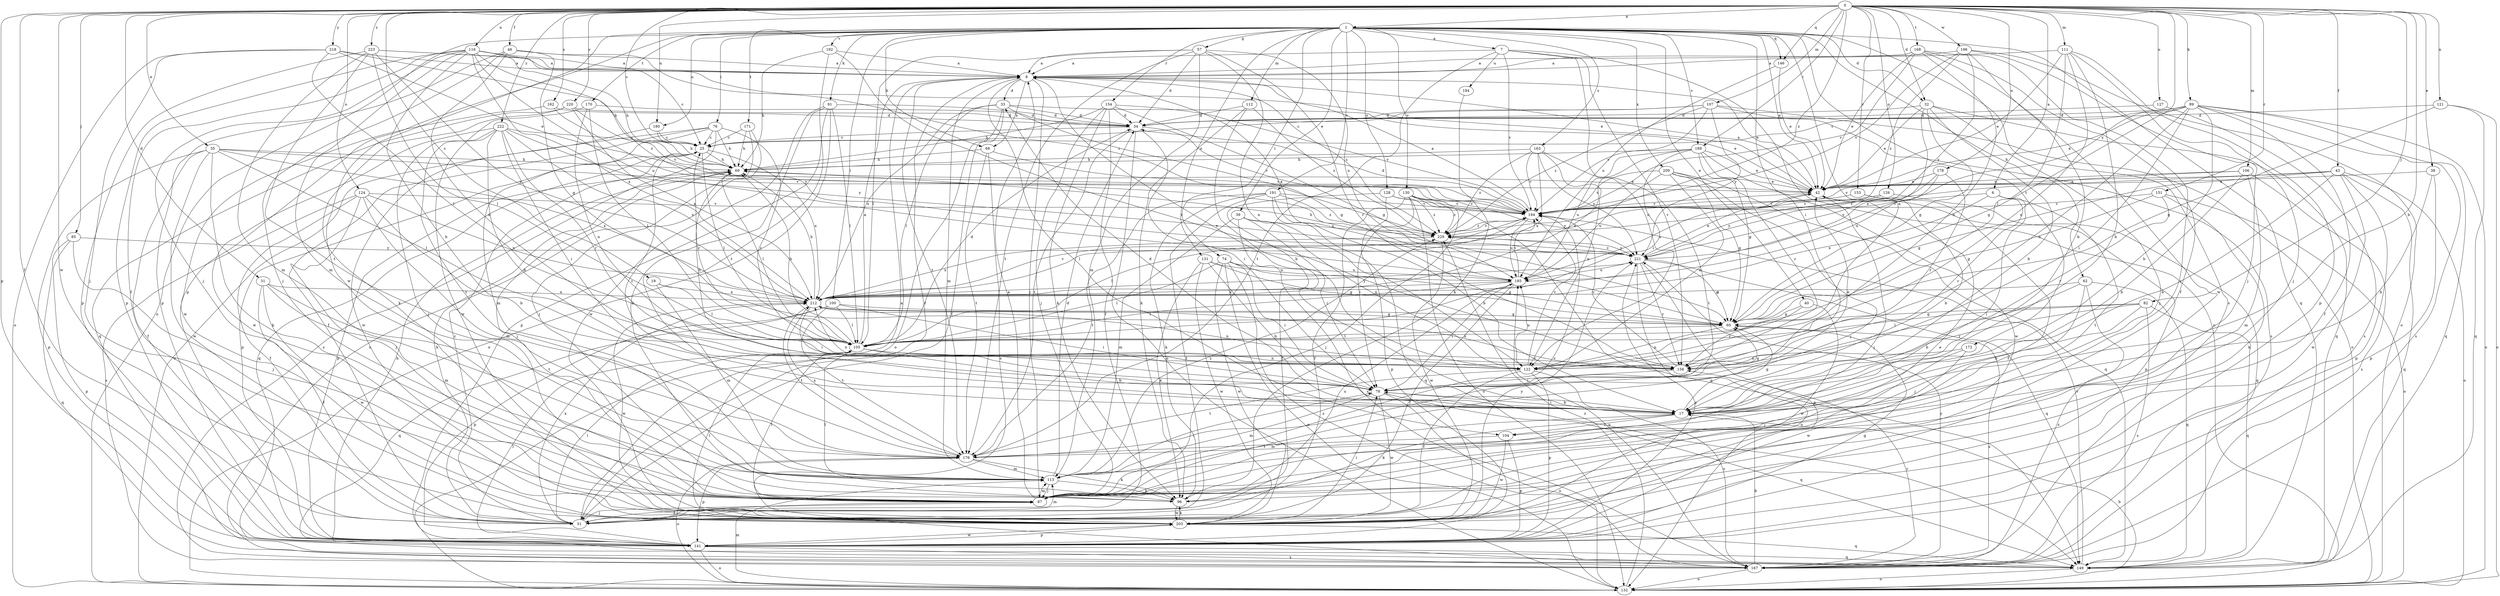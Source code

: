 strict digraph  {
0;
1;
6;
7;
8;
17;
19;
25;
31;
32;
33;
34;
35;
38;
39;
40;
42;
43;
46;
51;
57;
60;
62;
68;
69;
74;
76;
78;
82;
85;
87;
89;
91;
96;
100;
104;
105;
106;
107;
111;
112;
113;
116;
121;
122;
124;
126;
127;
128;
130;
131;
132;
141;
146;
149;
151;
153;
154;
158;
162;
163;
167;
168;
170;
171;
172;
176;
178;
180;
184;
185;
189;
191;
192;
194;
196;
203;
209;
212;
218;
220;
221;
222;
223;
229;
0 -> 1  [label=a];
0 -> 6  [label=a];
0 -> 17  [label=b];
0 -> 19  [label=c];
0 -> 25  [label=c];
0 -> 31  [label=d];
0 -> 32  [label=d];
0 -> 35  [label=e];
0 -> 38  [label=e];
0 -> 43  [label=f];
0 -> 46  [label=f];
0 -> 51  [label=f];
0 -> 82  [label=j];
0 -> 85  [label=j];
0 -> 89  [label=k];
0 -> 106  [label=m];
0 -> 107  [label=m];
0 -> 111  [label=m];
0 -> 116  [label=n];
0 -> 121  [label=n];
0 -> 124  [label=o];
0 -> 126  [label=o];
0 -> 127  [label=o];
0 -> 141  [label=p];
0 -> 146  [label=q];
0 -> 151  [label=r];
0 -> 153  [label=r];
0 -> 162  [label=s];
0 -> 168  [label=t];
0 -> 178  [label=u];
0 -> 180  [label=u];
0 -> 189  [label=v];
0 -> 196  [label=w];
0 -> 203  [label=w];
0 -> 218  [label=y];
0 -> 220  [label=y];
0 -> 221  [label=y];
0 -> 222  [label=z];
0 -> 223  [label=z];
0 -> 229  [label=z];
1 -> 7  [label=a];
1 -> 32  [label=d];
1 -> 39  [label=e];
1 -> 40  [label=e];
1 -> 42  [label=e];
1 -> 57  [label=g];
1 -> 62  [label=h];
1 -> 68  [label=h];
1 -> 74  [label=i];
1 -> 76  [label=i];
1 -> 78  [label=i];
1 -> 91  [label=k];
1 -> 100  [label=l];
1 -> 112  [label=m];
1 -> 122  [label=n];
1 -> 128  [label=o];
1 -> 130  [label=o];
1 -> 131  [label=o];
1 -> 132  [label=o];
1 -> 141  [label=p];
1 -> 146  [label=q];
1 -> 149  [label=q];
1 -> 154  [label=r];
1 -> 163  [label=s];
1 -> 167  [label=s];
1 -> 170  [label=t];
1 -> 171  [label=t];
1 -> 172  [label=t];
1 -> 180  [label=u];
1 -> 189  [label=v];
1 -> 191  [label=v];
1 -> 192  [label=v];
1 -> 203  [label=w];
1 -> 209  [label=x];
6 -> 104  [label=l];
6 -> 158  [label=r];
6 -> 176  [label=t];
6 -> 194  [label=v];
6 -> 212  [label=x];
7 -> 8  [label=a];
7 -> 122  [label=n];
7 -> 132  [label=o];
7 -> 158  [label=r];
7 -> 176  [label=t];
7 -> 184  [label=u];
7 -> 194  [label=v];
8 -> 33  [label=d];
8 -> 42  [label=e];
8 -> 51  [label=f];
8 -> 68  [label=h];
8 -> 87  [label=j];
8 -> 104  [label=l];
8 -> 113  [label=m];
8 -> 122  [label=n];
8 -> 176  [label=t];
8 -> 229  [label=z];
17 -> 25  [label=c];
17 -> 33  [label=d];
17 -> 60  [label=g];
17 -> 78  [label=i];
17 -> 96  [label=k];
17 -> 104  [label=l];
17 -> 113  [label=m];
19 -> 105  [label=l];
19 -> 113  [label=m];
19 -> 212  [label=x];
25 -> 69  [label=h];
25 -> 105  [label=l];
25 -> 141  [label=p];
25 -> 149  [label=q];
25 -> 212  [label=x];
31 -> 51  [label=f];
31 -> 113  [label=m];
31 -> 176  [label=t];
31 -> 203  [label=w];
31 -> 212  [label=x];
32 -> 17  [label=b];
32 -> 34  [label=d];
32 -> 42  [label=e];
32 -> 60  [label=g];
32 -> 87  [label=j];
32 -> 149  [label=q];
32 -> 212  [label=x];
33 -> 34  [label=d];
33 -> 42  [label=e];
33 -> 51  [label=f];
33 -> 60  [label=g];
33 -> 105  [label=l];
33 -> 132  [label=o];
33 -> 212  [label=x];
34 -> 25  [label=c];
34 -> 78  [label=i];
34 -> 132  [label=o];
34 -> 176  [label=t];
34 -> 194  [label=v];
35 -> 51  [label=f];
35 -> 69  [label=h];
35 -> 96  [label=k];
35 -> 105  [label=l];
35 -> 141  [label=p];
35 -> 194  [label=v];
35 -> 203  [label=w];
35 -> 212  [label=x];
38 -> 17  [label=b];
38 -> 42  [label=e];
38 -> 141  [label=p];
39 -> 78  [label=i];
39 -> 113  [label=m];
39 -> 122  [label=n];
39 -> 167  [label=s];
39 -> 229  [label=z];
40 -> 60  [label=g];
40 -> 158  [label=r];
40 -> 203  [label=w];
42 -> 8  [label=a];
42 -> 87  [label=j];
42 -> 149  [label=q];
42 -> 185  [label=u];
42 -> 194  [label=v];
43 -> 17  [label=b];
43 -> 42  [label=e];
43 -> 60  [label=g];
43 -> 132  [label=o];
43 -> 141  [label=p];
43 -> 149  [label=q];
43 -> 203  [label=w];
43 -> 229  [label=z];
46 -> 8  [label=a];
46 -> 60  [label=g];
46 -> 87  [label=j];
46 -> 122  [label=n];
46 -> 141  [label=p];
46 -> 229  [label=z];
51 -> 8  [label=a];
51 -> 25  [label=c];
51 -> 69  [label=h];
51 -> 87  [label=j];
51 -> 105  [label=l];
51 -> 113  [label=m];
51 -> 212  [label=x];
57 -> 8  [label=a];
57 -> 34  [label=d];
57 -> 105  [label=l];
57 -> 113  [label=m];
57 -> 122  [label=n];
57 -> 158  [label=r];
57 -> 176  [label=t];
57 -> 185  [label=u];
60 -> 105  [label=l];
60 -> 122  [label=n];
60 -> 167  [label=s];
62 -> 17  [label=b];
62 -> 87  [label=j];
62 -> 149  [label=q];
62 -> 167  [label=s];
62 -> 212  [label=x];
68 -> 69  [label=h];
68 -> 167  [label=s];
68 -> 176  [label=t];
68 -> 194  [label=v];
69 -> 42  [label=e];
69 -> 87  [label=j];
69 -> 105  [label=l];
69 -> 141  [label=p];
74 -> 60  [label=g];
74 -> 78  [label=i];
74 -> 105  [label=l];
74 -> 132  [label=o];
74 -> 167  [label=s];
74 -> 185  [label=u];
74 -> 203  [label=w];
76 -> 25  [label=c];
76 -> 51  [label=f];
76 -> 69  [label=h];
76 -> 113  [label=m];
76 -> 132  [label=o];
76 -> 158  [label=r];
76 -> 167  [label=s];
78 -> 17  [label=b];
78 -> 42  [label=e];
78 -> 60  [label=g];
78 -> 113  [label=m];
78 -> 132  [label=o];
78 -> 149  [label=q];
78 -> 203  [label=w];
78 -> 212  [label=x];
82 -> 17  [label=b];
82 -> 60  [label=g];
82 -> 105  [label=l];
82 -> 149  [label=q];
82 -> 158  [label=r];
82 -> 167  [label=s];
85 -> 87  [label=j];
85 -> 141  [label=p];
85 -> 149  [label=q];
85 -> 221  [label=y];
87 -> 8  [label=a];
87 -> 42  [label=e];
87 -> 51  [label=f];
87 -> 105  [label=l];
87 -> 113  [label=m];
87 -> 194  [label=v];
89 -> 17  [label=b];
89 -> 25  [label=c];
89 -> 34  [label=d];
89 -> 42  [label=e];
89 -> 51  [label=f];
89 -> 60  [label=g];
89 -> 78  [label=i];
89 -> 122  [label=n];
89 -> 132  [label=o];
89 -> 149  [label=q];
89 -> 167  [label=s];
91 -> 34  [label=d];
91 -> 96  [label=k];
91 -> 105  [label=l];
91 -> 132  [label=o];
91 -> 141  [label=p];
91 -> 203  [label=w];
96 -> 105  [label=l];
96 -> 185  [label=u];
96 -> 203  [label=w];
100 -> 60  [label=g];
100 -> 78  [label=i];
100 -> 105  [label=l];
100 -> 141  [label=p];
100 -> 149  [label=q];
100 -> 176  [label=t];
104 -> 141  [label=p];
104 -> 176  [label=t];
104 -> 203  [label=w];
105 -> 8  [label=a];
105 -> 17  [label=b];
105 -> 25  [label=c];
105 -> 34  [label=d];
105 -> 69  [label=h];
105 -> 122  [label=n];
105 -> 158  [label=r];
106 -> 17  [label=b];
106 -> 42  [label=e];
106 -> 113  [label=m];
106 -> 167  [label=s];
106 -> 194  [label=v];
107 -> 25  [label=c];
107 -> 34  [label=d];
107 -> 132  [label=o];
107 -> 167  [label=s];
107 -> 194  [label=v];
107 -> 221  [label=y];
107 -> 229  [label=z];
111 -> 8  [label=a];
111 -> 17  [label=b];
111 -> 42  [label=e];
111 -> 87  [label=j];
111 -> 105  [label=l];
111 -> 122  [label=n];
111 -> 141  [label=p];
112 -> 17  [label=b];
112 -> 34  [label=d];
112 -> 96  [label=k];
112 -> 229  [label=z];
113 -> 34  [label=d];
113 -> 78  [label=i];
113 -> 87  [label=j];
113 -> 96  [label=k];
113 -> 229  [label=z];
116 -> 8  [label=a];
116 -> 17  [label=b];
116 -> 25  [label=c];
116 -> 51  [label=f];
116 -> 69  [label=h];
116 -> 87  [label=j];
116 -> 113  [label=m];
116 -> 141  [label=p];
116 -> 185  [label=u];
116 -> 212  [label=x];
116 -> 229  [label=z];
121 -> 34  [label=d];
121 -> 60  [label=g];
121 -> 132  [label=o];
121 -> 149  [label=q];
122 -> 51  [label=f];
122 -> 69  [label=h];
122 -> 141  [label=p];
122 -> 167  [label=s];
122 -> 176  [label=t];
122 -> 185  [label=u];
122 -> 194  [label=v];
124 -> 17  [label=b];
124 -> 51  [label=f];
124 -> 87  [label=j];
124 -> 113  [label=m];
124 -> 167  [label=s];
124 -> 194  [label=v];
124 -> 212  [label=x];
126 -> 141  [label=p];
126 -> 194  [label=v];
126 -> 221  [label=y];
127 -> 34  [label=d];
127 -> 167  [label=s];
128 -> 51  [label=f];
128 -> 141  [label=p];
128 -> 194  [label=v];
128 -> 229  [label=z];
130 -> 51  [label=f];
130 -> 78  [label=i];
130 -> 87  [label=j];
130 -> 132  [label=o];
130 -> 149  [label=q];
130 -> 194  [label=v];
130 -> 221  [label=y];
130 -> 229  [label=z];
131 -> 17  [label=b];
131 -> 60  [label=g];
131 -> 96  [label=k];
131 -> 185  [label=u];
131 -> 203  [label=w];
132 -> 17  [label=b];
132 -> 113  [label=m];
132 -> 229  [label=z];
141 -> 60  [label=g];
141 -> 69  [label=h];
141 -> 105  [label=l];
141 -> 132  [label=o];
141 -> 149  [label=q];
141 -> 167  [label=s];
141 -> 203  [label=w];
141 -> 221  [label=y];
146 -> 42  [label=e];
146 -> 185  [label=u];
149 -> 132  [label=o];
149 -> 194  [label=v];
151 -> 60  [label=g];
151 -> 96  [label=k];
151 -> 132  [label=o];
151 -> 158  [label=r];
151 -> 194  [label=v];
153 -> 17  [label=b];
153 -> 51  [label=f];
153 -> 194  [label=v];
154 -> 34  [label=d];
154 -> 51  [label=f];
154 -> 60  [label=g];
154 -> 69  [label=h];
154 -> 87  [label=j];
154 -> 96  [label=k];
154 -> 194  [label=v];
158 -> 78  [label=i];
158 -> 194  [label=v];
158 -> 212  [label=x];
162 -> 34  [label=d];
162 -> 203  [label=w];
162 -> 221  [label=y];
163 -> 69  [label=h];
163 -> 122  [label=n];
163 -> 176  [label=t];
163 -> 194  [label=v];
163 -> 212  [label=x];
163 -> 221  [label=y];
163 -> 229  [label=z];
167 -> 17  [label=b];
167 -> 132  [label=o];
167 -> 158  [label=r];
167 -> 185  [label=u];
167 -> 221  [label=y];
168 -> 8  [label=a];
168 -> 42  [label=e];
168 -> 51  [label=f];
168 -> 87  [label=j];
168 -> 122  [label=n];
168 -> 194  [label=v];
168 -> 203  [label=w];
170 -> 34  [label=d];
170 -> 105  [label=l];
170 -> 122  [label=n];
170 -> 203  [label=w];
171 -> 25  [label=c];
171 -> 69  [label=h];
171 -> 87  [label=j];
171 -> 167  [label=s];
172 -> 87  [label=j];
172 -> 122  [label=n];
172 -> 203  [label=w];
176 -> 96  [label=k];
176 -> 113  [label=m];
176 -> 132  [label=o];
176 -> 141  [label=p];
176 -> 212  [label=x];
178 -> 42  [label=e];
178 -> 158  [label=r];
178 -> 185  [label=u];
178 -> 221  [label=y];
180 -> 25  [label=c];
180 -> 69  [label=h];
180 -> 203  [label=w];
184 -> 96  [label=k];
185 -> 8  [label=a];
185 -> 51  [label=f];
185 -> 78  [label=i];
185 -> 105  [label=l];
185 -> 194  [label=v];
185 -> 212  [label=x];
189 -> 42  [label=e];
189 -> 60  [label=g];
189 -> 69  [label=h];
189 -> 105  [label=l];
189 -> 158  [label=r];
189 -> 185  [label=u];
189 -> 203  [label=w];
189 -> 212  [label=x];
191 -> 17  [label=b];
191 -> 51  [label=f];
191 -> 96  [label=k];
191 -> 149  [label=q];
191 -> 176  [label=t];
191 -> 194  [label=v];
191 -> 229  [label=z];
192 -> 8  [label=a];
192 -> 69  [label=h];
192 -> 158  [label=r];
192 -> 176  [label=t];
194 -> 8  [label=a];
194 -> 34  [label=d];
194 -> 105  [label=l];
194 -> 185  [label=u];
194 -> 229  [label=z];
196 -> 8  [label=a];
196 -> 17  [label=b];
196 -> 87  [label=j];
196 -> 132  [label=o];
196 -> 194  [label=v];
196 -> 221  [label=y];
196 -> 229  [label=z];
203 -> 78  [label=i];
203 -> 96  [label=k];
203 -> 105  [label=l];
203 -> 141  [label=p];
203 -> 149  [label=q];
203 -> 221  [label=y];
209 -> 42  [label=e];
209 -> 60  [label=g];
209 -> 87  [label=j];
209 -> 122  [label=n];
209 -> 149  [label=q];
209 -> 185  [label=u];
209 -> 194  [label=v];
212 -> 60  [label=g];
212 -> 69  [label=h];
212 -> 78  [label=i];
212 -> 122  [label=n];
212 -> 176  [label=t];
212 -> 194  [label=v];
212 -> 203  [label=w];
212 -> 221  [label=y];
218 -> 8  [label=a];
218 -> 42  [label=e];
218 -> 69  [label=h];
218 -> 87  [label=j];
218 -> 105  [label=l];
218 -> 132  [label=o];
220 -> 34  [label=d];
220 -> 96  [label=k];
220 -> 149  [label=q];
220 -> 194  [label=v];
220 -> 212  [label=x];
221 -> 42  [label=e];
221 -> 60  [label=g];
221 -> 69  [label=h];
221 -> 132  [label=o];
221 -> 141  [label=p];
221 -> 149  [label=q];
221 -> 158  [label=r];
221 -> 185  [label=u];
221 -> 229  [label=z];
222 -> 17  [label=b];
222 -> 25  [label=c];
222 -> 78  [label=i];
222 -> 87  [label=j];
222 -> 158  [label=r];
222 -> 176  [label=t];
222 -> 203  [label=w];
222 -> 212  [label=x];
222 -> 221  [label=y];
223 -> 8  [label=a];
223 -> 42  [label=e];
223 -> 105  [label=l];
223 -> 113  [label=m];
223 -> 141  [label=p];
223 -> 176  [label=t];
223 -> 212  [label=x];
229 -> 194  [label=v];
229 -> 203  [label=w];
229 -> 212  [label=x];
229 -> 221  [label=y];
}
